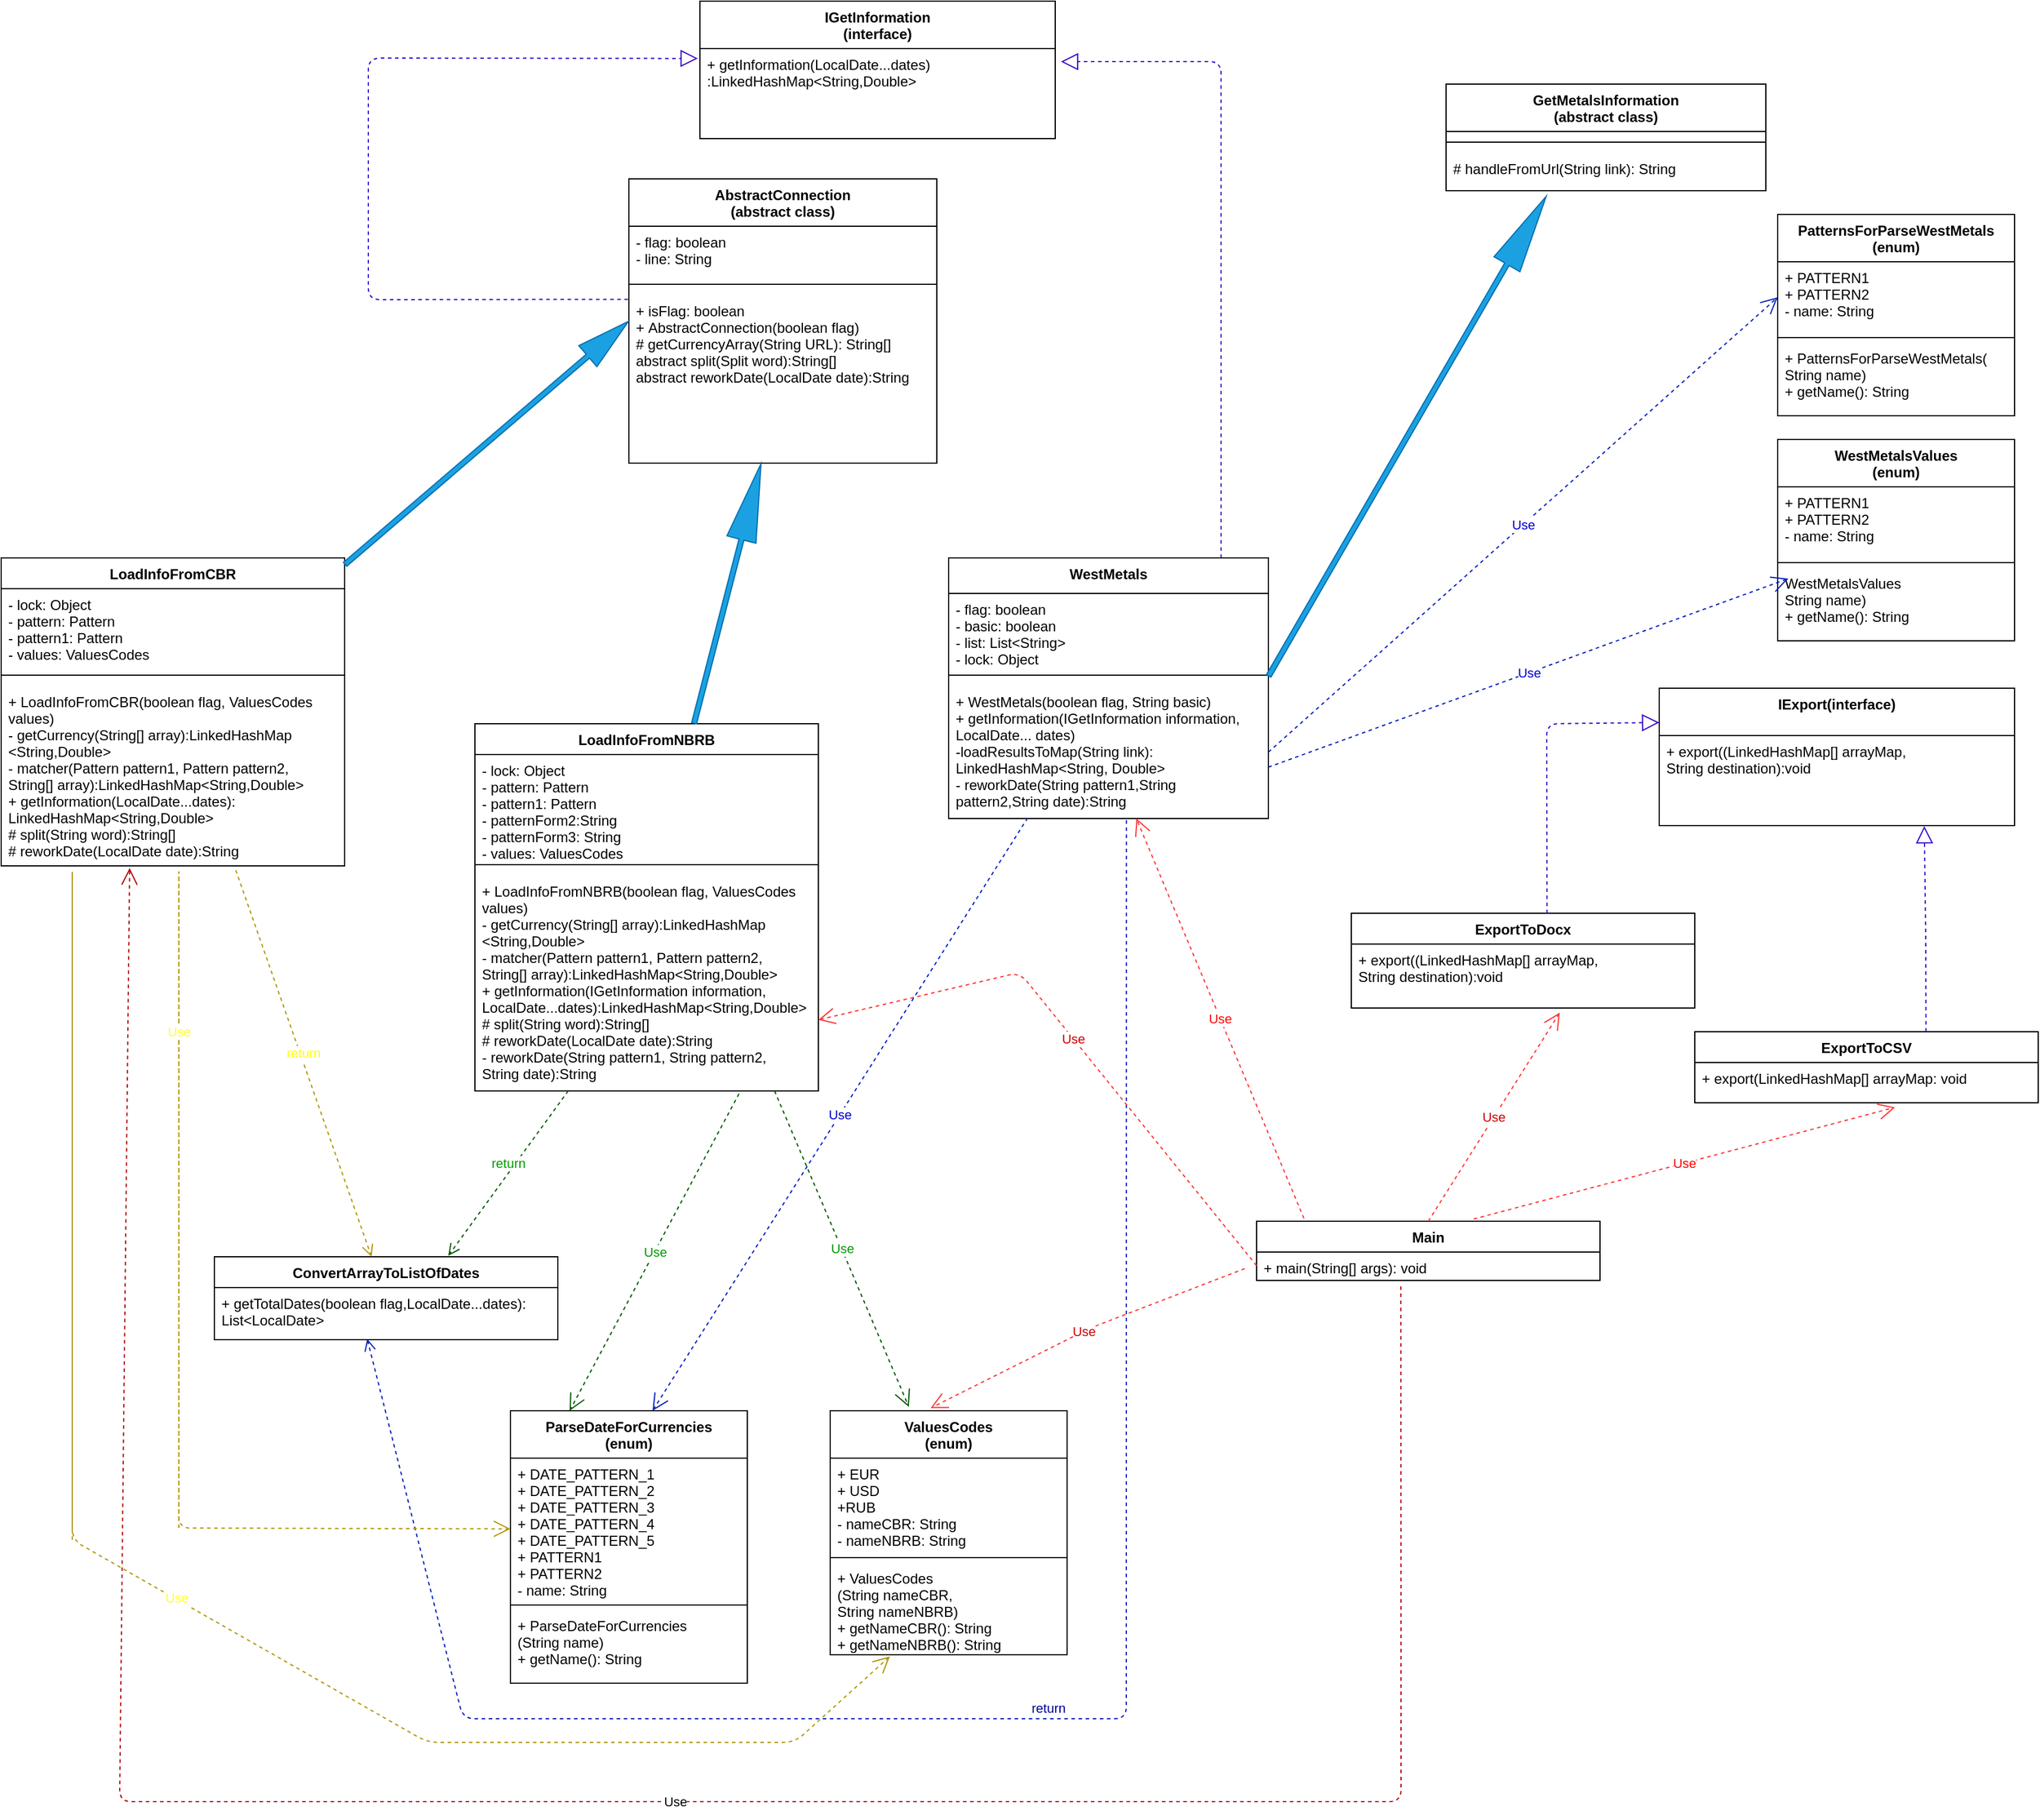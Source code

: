 <mxfile version="14.1.2" type="github">
  <diagram id="C5RBs43oDa-KdzZeNtuy" name="Page-1">
    <mxGraphModel dx="865" dy="457" grid="1" gridSize="10" guides="1" tooltips="1" connect="1" arrows="1" fold="1" page="1" pageScale="1" pageWidth="2336" pageHeight="1654" math="0" shadow="0">
      <root>
        <mxCell id="WIyWlLk6GJQsqaUBKTNV-0" />
        <mxCell id="WIyWlLk6GJQsqaUBKTNV-1" parent="WIyWlLk6GJQsqaUBKTNV-0" />
        <mxCell id="CNIMvo6aaIRVUeu3jZsD-0" value="AbstractConnection&#xa;(abstract class)" style="swimlane;fontStyle=1;align=center;verticalAlign=top;childLayout=stackLayout;horizontal=1;startSize=40;horizontalStack=0;resizeParent=1;resizeParentMax=0;resizeLast=0;collapsible=1;marginBottom=0;" parent="WIyWlLk6GJQsqaUBKTNV-1" vertex="1">
          <mxGeometry x="620" y="180" width="260" height="240" as="geometry" />
        </mxCell>
        <mxCell id="CNIMvo6aaIRVUeu3jZsD-1" value="- flag: boolean&#xa;- line: String" style="text;strokeColor=none;fillColor=none;align=left;verticalAlign=top;spacingLeft=4;spacingRight=4;overflow=hidden;rotatable=0;points=[[0,0.5],[1,0.5]];portConstraint=eastwest;" parent="CNIMvo6aaIRVUeu3jZsD-0" vertex="1">
          <mxGeometry y="40" width="260" height="40" as="geometry" />
        </mxCell>
        <mxCell id="CNIMvo6aaIRVUeu3jZsD-2" value="" style="line;strokeWidth=1;fillColor=none;align=left;verticalAlign=middle;spacingTop=-1;spacingLeft=3;spacingRight=3;rotatable=0;labelPosition=right;points=[];portConstraint=eastwest;" parent="CNIMvo6aaIRVUeu3jZsD-0" vertex="1">
          <mxGeometry y="80" width="260" height="18" as="geometry" />
        </mxCell>
        <mxCell id="CNIMvo6aaIRVUeu3jZsD-3" value="+ isFlag: boolean&#xa;+ AbstractConnection(boolean flag)&#xa;# getCurrencyArray(String URL): String[]&#xa;abstract split(Split word):String[]&#xa;abstract reworkDate(LocalDate date):String" style="text;strokeColor=none;fillColor=none;align=left;verticalAlign=top;spacingLeft=4;spacingRight=4;overflow=hidden;rotatable=0;points=[[0,0.5],[1,0.5]];portConstraint=eastwest;" parent="CNIMvo6aaIRVUeu3jZsD-0" vertex="1">
          <mxGeometry y="98" width="260" height="142" as="geometry" />
        </mxCell>
        <mxCell id="CNIMvo6aaIRVUeu3jZsD-4" value="LoadInfoFromCBR" style="swimlane;fontStyle=1;align=center;verticalAlign=top;childLayout=stackLayout;horizontal=1;startSize=26;horizontalStack=0;resizeParent=1;resizeParentMax=0;resizeLast=0;collapsible=1;marginBottom=0;labelBackgroundColor=#FFFFFF;" parent="WIyWlLk6GJQsqaUBKTNV-1" vertex="1">
          <mxGeometry x="90" y="500" width="290" height="260" as="geometry" />
        </mxCell>
        <mxCell id="CNIMvo6aaIRVUeu3jZsD-5" value="- lock: Object&#xa;- pattern: Pattern&#xa;- pattern1: Pattern&#xa;- values: ValuesCodes&#xa;" style="text;strokeColor=none;fillColor=none;align=left;verticalAlign=top;spacingLeft=4;spacingRight=4;overflow=hidden;rotatable=0;points=[[0,0.5],[1,0.5]];portConstraint=eastwest;" parent="CNIMvo6aaIRVUeu3jZsD-4" vertex="1">
          <mxGeometry y="26" width="290" height="64" as="geometry" />
        </mxCell>
        <mxCell id="CNIMvo6aaIRVUeu3jZsD-6" value="" style="line;strokeWidth=1;fillColor=none;align=left;verticalAlign=middle;spacingTop=-1;spacingLeft=3;spacingRight=3;rotatable=0;labelPosition=right;points=[];portConstraint=eastwest;" parent="CNIMvo6aaIRVUeu3jZsD-4" vertex="1">
          <mxGeometry y="90" width="290" height="18" as="geometry" />
        </mxCell>
        <mxCell id="CNIMvo6aaIRVUeu3jZsD-7" value="+ LoadInfoFromCBR(boolean flag, ValuesCodes &#xa;values)&#xa;- getCurrency(String[] array):LinkedHashMap&#xa;&lt;String,Double&gt;&#xa;- matcher(Pattern pattern1, Pattern pattern2, &#xa;String[] array):LinkedHashMap&lt;String,Double&gt;&#xa;+ getInformation(LocalDate...dates):&#xa;LinkedHashMap&lt;String,Double&gt;&#xa;# split(String word):String[]&#xa;# reworkDate(LocalDate date):String" style="text;strokeColor=none;fillColor=none;align=left;verticalAlign=top;spacingLeft=4;spacingRight=4;overflow=hidden;rotatable=0;points=[[0,0.5],[1,0.5]];portConstraint=eastwest;" parent="CNIMvo6aaIRVUeu3jZsD-4" vertex="1">
          <mxGeometry y="108" width="290" height="152" as="geometry" />
        </mxCell>
        <mxCell id="CNIMvo6aaIRVUeu3jZsD-8" value="LoadInfoFromNBRB" style="swimlane;fontStyle=1;align=center;verticalAlign=top;childLayout=stackLayout;horizontal=1;startSize=26;horizontalStack=0;resizeParent=1;resizeParentMax=0;resizeLast=0;collapsible=1;marginBottom=0;labelBackgroundColor=#FFFFFF;" parent="WIyWlLk6GJQsqaUBKTNV-1" vertex="1">
          <mxGeometry x="490" y="640" width="290" height="310" as="geometry" />
        </mxCell>
        <mxCell id="CNIMvo6aaIRVUeu3jZsD-9" value="- lock: Object&#xa;- pattern: Pattern&#xa;- pattern1: Pattern&#xa;- patternForm2:String&#xa;- patternForm3: String&#xa;- values: ValuesCodes&#xa;" style="text;strokeColor=none;fillColor=none;align=left;verticalAlign=top;spacingLeft=4;spacingRight=4;overflow=hidden;rotatable=0;points=[[0,0.5],[1,0.5]];portConstraint=eastwest;" parent="CNIMvo6aaIRVUeu3jZsD-8" vertex="1">
          <mxGeometry y="26" width="290" height="84" as="geometry" />
        </mxCell>
        <mxCell id="CNIMvo6aaIRVUeu3jZsD-10" value="" style="line;strokeWidth=1;fillColor=none;align=left;verticalAlign=middle;spacingTop=-1;spacingLeft=3;spacingRight=3;rotatable=0;labelPosition=right;points=[];portConstraint=eastwest;" parent="CNIMvo6aaIRVUeu3jZsD-8" vertex="1">
          <mxGeometry y="110" width="290" height="18" as="geometry" />
        </mxCell>
        <mxCell id="CNIMvo6aaIRVUeu3jZsD-11" value="+ LoadInfoFromNBRB(boolean flag, ValuesCodes &#xa;values)&#xa;- getCurrency(String[] array):LinkedHashMap&#xa;&lt;String,Double&gt;&#xa;- matcher(Pattern pattern1, Pattern pattern2, &#xa;String[] array):LinkedHashMap&lt;String,Double&gt;&#xa;+ getInformation(IGetInformation information, &#xa;LocalDate...dates):LinkedHashMap&lt;String,Double&gt;&#xa;# split(String word):String[]&#xa;# reworkDate(LocalDate date):String&#xa;- reworkDate(String pattern1, String pattern2, &#xa;String date):String" style="text;strokeColor=none;fillColor=none;align=left;verticalAlign=top;spacingLeft=4;spacingRight=4;overflow=hidden;rotatable=0;points=[[0,0.5],[1,0.5]];portConstraint=eastwest;" parent="CNIMvo6aaIRVUeu3jZsD-8" vertex="1">
          <mxGeometry y="128" width="290" height="182" as="geometry" />
        </mxCell>
        <mxCell id="CNIMvo6aaIRVUeu3jZsD-13" value="IGetInformation&#xa;(interface)" style="swimlane;fontStyle=1;align=center;verticalAlign=top;childLayout=stackLayout;horizontal=1;startSize=40;horizontalStack=0;resizeParent=1;resizeParentMax=0;resizeLast=0;collapsible=1;marginBottom=0;labelBackgroundColor=#FFFFFF;fontColor=#000000;" parent="WIyWlLk6GJQsqaUBKTNV-1" vertex="1">
          <mxGeometry x="680" y="30" width="300" height="116" as="geometry" />
        </mxCell>
        <mxCell id="CNIMvo6aaIRVUeu3jZsD-16" value="+ getInformation(LocalDate...dates)&#xa;:LinkedHashMap&lt;String,Double&gt;" style="text;strokeColor=none;fillColor=none;align=left;verticalAlign=top;spacingLeft=4;spacingRight=4;overflow=hidden;rotatable=0;points=[[0,0.5],[1,0.5]];portConstraint=eastwest;" parent="CNIMvo6aaIRVUeu3jZsD-13" vertex="1">
          <mxGeometry y="40" width="300" height="76" as="geometry" />
        </mxCell>
        <mxCell id="CNIMvo6aaIRVUeu3jZsD-19" value="ConvertArrayToListOfDates" style="swimlane;fontStyle=1;align=center;verticalAlign=top;childLayout=stackLayout;horizontal=1;startSize=26;horizontalStack=0;resizeParent=1;resizeParentMax=0;resizeLast=0;collapsible=1;marginBottom=0;labelBackgroundColor=#FFFFFF;" parent="WIyWlLk6GJQsqaUBKTNV-1" vertex="1">
          <mxGeometry x="270" y="1090" width="290" height="70" as="geometry" />
        </mxCell>
        <mxCell id="CNIMvo6aaIRVUeu3jZsD-22" value="+ getTotalDates(boolean flag,LocalDate...dates):&#xa;List&lt;LocalDate&gt;" style="text;strokeColor=none;fillColor=none;align=left;verticalAlign=top;spacingLeft=4;spacingRight=4;overflow=hidden;rotatable=0;points=[[0,0.5],[1,0.5]];portConstraint=eastwest;" parent="CNIMvo6aaIRVUeu3jZsD-19" vertex="1">
          <mxGeometry y="26" width="290" height="44" as="geometry" />
        </mxCell>
        <mxCell id="CNIMvo6aaIRVUeu3jZsD-31" value="ParseDateForCurrencies&#xa;(enum)" style="swimlane;fontStyle=1;align=center;verticalAlign=top;childLayout=stackLayout;horizontal=1;startSize=40;horizontalStack=0;resizeParent=1;resizeParentMax=0;resizeLast=0;collapsible=1;marginBottom=0;labelBackgroundColor=#FFFFFF;fontColor=#000000;" parent="WIyWlLk6GJQsqaUBKTNV-1" vertex="1">
          <mxGeometry x="520" y="1220" width="200" height="230" as="geometry" />
        </mxCell>
        <mxCell id="CNIMvo6aaIRVUeu3jZsD-32" value="+ DATE_PATTERN_1&#xa;+ DATE_PATTERN_2&#xa;+ DATE_PATTERN_3&#xa;+ DATE_PATTERN_4&#xa;+ DATE_PATTERN_5&#xa;+ PATTERN1&#xa;+ PATTERN2&#xa;- name: String" style="text;strokeColor=none;fillColor=none;align=left;verticalAlign=top;spacingLeft=4;spacingRight=4;overflow=hidden;rotatable=0;points=[[0,0.5],[1,0.5]];portConstraint=eastwest;" parent="CNIMvo6aaIRVUeu3jZsD-31" vertex="1">
          <mxGeometry y="40" width="200" height="120" as="geometry" />
        </mxCell>
        <mxCell id="CNIMvo6aaIRVUeu3jZsD-33" value="" style="line;strokeWidth=1;fillColor=none;align=left;verticalAlign=middle;spacingTop=-1;spacingLeft=3;spacingRight=3;rotatable=0;labelPosition=right;points=[];portConstraint=eastwest;" parent="CNIMvo6aaIRVUeu3jZsD-31" vertex="1">
          <mxGeometry y="160" width="200" height="8" as="geometry" />
        </mxCell>
        <mxCell id="CNIMvo6aaIRVUeu3jZsD-34" value="+ ParseDateForCurrencies&#xa;(String name)&#xa;+ getName(): String" style="text;strokeColor=none;fillColor=none;align=left;verticalAlign=top;spacingLeft=4;spacingRight=4;overflow=hidden;rotatable=0;points=[[0,0.5],[1,0.5]];portConstraint=eastwest;" parent="CNIMvo6aaIRVUeu3jZsD-31" vertex="1">
          <mxGeometry y="168" width="200" height="62" as="geometry" />
        </mxCell>
        <mxCell id="CNIMvo6aaIRVUeu3jZsD-35" value="ExportToCSV" style="swimlane;fontStyle=1;align=center;verticalAlign=top;childLayout=stackLayout;horizontal=1;startSize=26;horizontalStack=0;resizeParent=1;resizeParentMax=0;resizeLast=0;collapsible=1;marginBottom=0;labelBackgroundColor=#FFFFFF;" parent="WIyWlLk6GJQsqaUBKTNV-1" vertex="1">
          <mxGeometry x="1520" y="900" width="290" height="60" as="geometry" />
        </mxCell>
        <mxCell id="CNIMvo6aaIRVUeu3jZsD-38" value="+ export(LinkedHashMap[] arrayMap: void&#xa;&#xa;" style="text;strokeColor=none;fillColor=none;align=left;verticalAlign=top;spacingLeft=4;spacingRight=4;overflow=hidden;rotatable=0;points=[[0,0.5],[1,0.5]];portConstraint=eastwest;" parent="CNIMvo6aaIRVUeu3jZsD-35" vertex="1">
          <mxGeometry y="26" width="290" height="34" as="geometry" />
        </mxCell>
        <mxCell id="CNIMvo6aaIRVUeu3jZsD-39" value="ExportToDocx" style="swimlane;fontStyle=1;align=center;verticalAlign=top;childLayout=stackLayout;horizontal=1;startSize=26;horizontalStack=0;resizeParent=1;resizeParentMax=0;resizeLast=0;collapsible=1;marginBottom=0;labelBackgroundColor=#FFFFFF;" parent="WIyWlLk6GJQsqaUBKTNV-1" vertex="1">
          <mxGeometry x="1230" y="800" width="290" height="80" as="geometry" />
        </mxCell>
        <mxCell id="CNIMvo6aaIRVUeu3jZsD-40" value="+ export((LinkedHashMap[] arrayMap,&#xa;String destination):void" style="text;strokeColor=none;fillColor=none;align=left;verticalAlign=top;spacingLeft=4;spacingRight=4;overflow=hidden;rotatable=0;points=[[0,0.5],[1,0.5]];portConstraint=eastwest;" parent="CNIMvo6aaIRVUeu3jZsD-39" vertex="1">
          <mxGeometry y="26" width="290" height="54" as="geometry" />
        </mxCell>
        <mxCell id="CNIMvo6aaIRVUeu3jZsD-45" value="WestMetals" style="swimlane;fontStyle=1;align=center;verticalAlign=top;childLayout=stackLayout;horizontal=1;startSize=30;horizontalStack=0;resizeParent=1;resizeParentMax=0;resizeLast=0;collapsible=1;marginBottom=0;" parent="WIyWlLk6GJQsqaUBKTNV-1" vertex="1">
          <mxGeometry x="890" y="500" width="270" height="220" as="geometry" />
        </mxCell>
        <mxCell id="CNIMvo6aaIRVUeu3jZsD-46" value="- flag: boolean&#xa;- basic: boolean&#xa;- list: List&lt;String&gt;&#xa;- lock: Object&#xa;" style="text;strokeColor=none;fillColor=none;align=left;verticalAlign=top;spacingLeft=4;spacingRight=4;overflow=hidden;rotatable=0;points=[[0,0.5],[1,0.5]];portConstraint=eastwest;" parent="CNIMvo6aaIRVUeu3jZsD-45" vertex="1">
          <mxGeometry y="30" width="270" height="60" as="geometry" />
        </mxCell>
        <mxCell id="CNIMvo6aaIRVUeu3jZsD-47" value="" style="line;strokeWidth=1;fillColor=none;align=left;verticalAlign=middle;spacingTop=-1;spacingLeft=3;spacingRight=3;rotatable=0;labelPosition=right;points=[];portConstraint=eastwest;" parent="CNIMvo6aaIRVUeu3jZsD-45" vertex="1">
          <mxGeometry y="90" width="270" height="18" as="geometry" />
        </mxCell>
        <mxCell id="CNIMvo6aaIRVUeu3jZsD-48" value="+ WestMetals(boolean flag, String basic)&#xa;+ getInformation(IGetInformation information, &#xa;LocalDate... dates)&#xa;-loadResultsToMap(String link):&#xa;LinkedHashMap&lt;String, Double&gt;&#xa;- reworkDate(String pattern1,String &#xa;pattern2,String date):String" style="text;strokeColor=none;fillColor=none;align=left;verticalAlign=top;spacingLeft=4;spacingRight=4;overflow=hidden;rotatable=0;points=[[0,0.5],[1,0.5]];portConstraint=eastwest;" parent="CNIMvo6aaIRVUeu3jZsD-45" vertex="1">
          <mxGeometry y="108" width="270" height="112" as="geometry" />
        </mxCell>
        <mxCell id="CNIMvo6aaIRVUeu3jZsD-49" value="Main" style="swimlane;fontStyle=1;align=center;verticalAlign=top;childLayout=stackLayout;horizontal=1;startSize=26;horizontalStack=0;resizeParent=1;resizeParentMax=0;resizeLast=0;collapsible=1;marginBottom=0;labelBackgroundColor=#FFFFFF;" parent="WIyWlLk6GJQsqaUBKTNV-1" vertex="1">
          <mxGeometry x="1150" y="1060" width="290" height="50" as="geometry">
            <mxRectangle x="1160" y="710" width="60" height="26" as="alternateBounds" />
          </mxGeometry>
        </mxCell>
        <mxCell id="CNIMvo6aaIRVUeu3jZsD-50" value="+ main(String[] args): void&#xa;&#xa;" style="text;strokeColor=none;fillColor=none;align=left;verticalAlign=top;spacingLeft=4;spacingRight=4;overflow=hidden;rotatable=0;points=[[0,0.5],[1,0.5]];portConstraint=eastwest;" parent="CNIMvo6aaIRVUeu3jZsD-49" vertex="1">
          <mxGeometry y="26" width="290" height="24" as="geometry" />
        </mxCell>
        <mxCell id="CNIMvo6aaIRVUeu3jZsD-52" value="" style="endArrow=block;dashed=1;endFill=0;endSize=12;html=1;fontColor=#000000;entryX=1.016;entryY=0.145;entryDx=0;entryDy=0;entryPerimeter=0;exitX=0.852;exitY=0;exitDx=0;exitDy=0;exitPerimeter=0;fillColor=#6a00ff;strokeColor=#3700CC;" parent="WIyWlLk6GJQsqaUBKTNV-1" source="CNIMvo6aaIRVUeu3jZsD-45" target="CNIMvo6aaIRVUeu3jZsD-16" edge="1">
          <mxGeometry width="160" relative="1" as="geometry">
            <mxPoint x="630" y="304" as="sourcePoint" />
            <mxPoint x="790" y="304" as="targetPoint" />
            <Array as="points">
              <mxPoint x="1120" y="81" />
            </Array>
          </mxGeometry>
        </mxCell>
        <mxCell id="CNIMvo6aaIRVUeu3jZsD-60" value="" style="shape=flexArrow;endArrow=classic;html=1;strokeColor=#006EAF;fontColor=#000000;strokeWidth=1;endSize=14.714;rounded=0;shadow=0;sketch=0;width=4.286;endWidth=18.163;entryX=0;entryY=0.5;entryDx=0;entryDy=0;fillColor=#1ba1e2;" parent="WIyWlLk6GJQsqaUBKTNV-1" source="CNIMvo6aaIRVUeu3jZsD-4" target="CNIMvo6aaIRVUeu3jZsD-0" edge="1">
          <mxGeometry width="50" height="50" relative="1" as="geometry">
            <mxPoint x="347.6" y="501.9" as="sourcePoint" />
            <mxPoint x="10" y="550" as="targetPoint" />
          </mxGeometry>
        </mxCell>
        <mxCell id="CNIMvo6aaIRVUeu3jZsD-61" value="return" style="html=1;verticalAlign=bottom;endArrow=open;dashed=1;endSize=8;shadow=0;strokeColor=#005700;strokeWidth=1;entryX=0.681;entryY=-0.012;entryDx=0;entryDy=0;entryPerimeter=0;fillColor=#008a00;fontColor=#009900;" parent="WIyWlLk6GJQsqaUBKTNV-1" source="CNIMvo6aaIRVUeu3jZsD-11" target="CNIMvo6aaIRVUeu3jZsD-19" edge="1">
          <mxGeometry relative="1" as="geometry">
            <mxPoint x="760" y="740" as="sourcePoint" />
            <mxPoint x="770" y="810" as="targetPoint" />
          </mxGeometry>
        </mxCell>
        <mxCell id="CNIMvo6aaIRVUeu3jZsD-69" value="Use" style="endArrow=open;endSize=12;dashed=1;html=1;shadow=0;strokeColor=#001DBC;strokeWidth=1;entryX=0;entryY=0.5;entryDx=0;entryDy=0;fillColor=#0050ef;fontColor=#0000CC;exitX=1;exitY=0.5;exitDx=0;exitDy=0;" parent="WIyWlLk6GJQsqaUBKTNV-1" source="CNIMvo6aaIRVUeu3jZsD-48" target="6wGe9pjqTLlq7Jo_1dCh-10" edge="1">
          <mxGeometry width="160" relative="1" as="geometry">
            <mxPoint x="1160" y="690" as="sourcePoint" />
            <mxPoint x="1390" y="830" as="targetPoint" />
          </mxGeometry>
        </mxCell>
        <mxCell id="CNIMvo6aaIRVUeu3jZsD-73" value="Use" style="endArrow=open;endSize=12;dashed=1;html=1;shadow=0;strokeWidth=1;entryX=0.607;entryY=1.071;entryDx=0;entryDy=0;entryPerimeter=0;exitX=0.5;exitY=0;exitDx=0;exitDy=0;strokeColor=#FF3333;fontColor=#CC0000;" parent="WIyWlLk6GJQsqaUBKTNV-1" source="CNIMvo6aaIRVUeu3jZsD-49" target="CNIMvo6aaIRVUeu3jZsD-40" edge="1">
          <mxGeometry width="160" relative="1" as="geometry">
            <mxPoint x="1700" y="530" as="sourcePoint" />
            <mxPoint x="1800" y="400" as="targetPoint" />
          </mxGeometry>
        </mxCell>
        <mxCell id="CNIMvo6aaIRVUeu3jZsD-74" value="Use" style="endArrow=open;endSize=12;dashed=1;html=1;shadow=0;strokeWidth=1;entryX=0.583;entryY=1.113;entryDx=0;entryDy=0;entryPerimeter=0;exitX=0.632;exitY=-0.037;exitDx=0;exitDy=0;exitPerimeter=0;strokeColor=#FF3333;fontColor=#FF0000;" parent="WIyWlLk6GJQsqaUBKTNV-1" source="CNIMvo6aaIRVUeu3jZsD-49" target="CNIMvo6aaIRVUeu3jZsD-38" edge="1">
          <mxGeometry width="160" relative="1" as="geometry">
            <mxPoint x="1760" y="370" as="sourcePoint" />
            <mxPoint x="1920" y="370" as="targetPoint" />
          </mxGeometry>
        </mxCell>
        <mxCell id="CNIMvo6aaIRVUeu3jZsD-78" value="" style="shape=flexArrow;endArrow=classic;html=1;strokeColor=#006EAF;strokeWidth=1;endSize=21.7;rounded=0;shadow=0;sketch=0;width=4.286;fontColor=#D4E1F5;fillColor=#1ba1e2;" parent="WIyWlLk6GJQsqaUBKTNV-1" source="CNIMvo6aaIRVUeu3jZsD-8" target="CNIMvo6aaIRVUeu3jZsD-3" edge="1">
          <mxGeometry width="50" height="50" relative="1" as="geometry">
            <mxPoint x="690" y="640" as="sourcePoint" />
            <mxPoint x="571" y="494" as="targetPoint" />
          </mxGeometry>
        </mxCell>
        <mxCell id="CNIMvo6aaIRVUeu3jZsD-80" value="" style="endArrow=block;dashed=1;endFill=0;endSize=12;html=1;fontColor=#000000;entryX=-0.006;entryY=0.11;entryDx=0;entryDy=0;entryPerimeter=0;fillColor=#6a00ff;strokeColor=#3700CC;exitX=-0.003;exitY=0.026;exitDx=0;exitDy=0;exitPerimeter=0;" parent="WIyWlLk6GJQsqaUBKTNV-1" source="CNIMvo6aaIRVUeu3jZsD-3" target="CNIMvo6aaIRVUeu3jZsD-16" edge="1">
          <mxGeometry width="160" relative="1" as="geometry">
            <mxPoint x="570" y="240" as="sourcePoint" />
            <mxPoint x="900" y="140" as="targetPoint" />
            <Array as="points">
              <mxPoint x="400" y="282" />
              <mxPoint x="400" y="260" />
              <mxPoint x="400" y="78" />
            </Array>
          </mxGeometry>
        </mxCell>
        <mxCell id="CNIMvo6aaIRVUeu3jZsD-81" value="return" style="html=1;verticalAlign=bottom;endArrow=open;dashed=1;endSize=8;shadow=0;strokeColor=#B09500;strokeWidth=1;exitX=0.683;exitY=1.024;exitDx=0;exitDy=0;exitPerimeter=0;fillColor=#e3c800;fontColor=#FFFF00;" parent="WIyWlLk6GJQsqaUBKTNV-1" source="CNIMvo6aaIRVUeu3jZsD-7" edge="1" target="CNIMvo6aaIRVUeu3jZsD-19">
          <mxGeometry relative="1" as="geometry">
            <mxPoint x="441.929" y="941.8" as="sourcePoint" />
            <mxPoint x="380.0" y="1150.0" as="targetPoint" />
          </mxGeometry>
        </mxCell>
        <mxCell id="CNIMvo6aaIRVUeu3jZsD-82" value="return" style="html=1;verticalAlign=bottom;endArrow=open;dashed=1;endSize=8;shadow=0;strokeWidth=1;exitX=0.556;exitY=1.013;exitDx=0;exitDy=0;exitPerimeter=0;entryX=0.445;entryY=0.986;entryDx=0;entryDy=0;entryPerimeter=0;strokeColor=#001DBC;fillColor=#0050ef;fontColor=#000099;" parent="WIyWlLk6GJQsqaUBKTNV-1" source="CNIMvo6aaIRVUeu3jZsD-48" target="CNIMvo6aaIRVUeu3jZsD-22" edge="1">
          <mxGeometry relative="1" as="geometry">
            <mxPoint x="1090" y="809.998" as="sourcePoint" />
            <mxPoint x="450" y="1480" as="targetPoint" />
            <Array as="points">
              <mxPoint x="1040" y="1480" />
              <mxPoint x="480" y="1480" />
            </Array>
          </mxGeometry>
        </mxCell>
        <mxCell id="CNIMvo6aaIRVUeu3jZsD-83" value="Use" style="endArrow=open;endSize=12;dashed=1;html=1;shadow=0;strokeColor=#005700;strokeWidth=1;exitX=0.769;exitY=1.013;exitDx=0;exitDy=0;exitPerimeter=0;entryX=0.25;entryY=0;entryDx=0;entryDy=0;fillColor=#008a00;fontColor=#009900;" parent="WIyWlLk6GJQsqaUBKTNV-1" source="CNIMvo6aaIRVUeu3jZsD-11" target="CNIMvo6aaIRVUeu3jZsD-31" edge="1">
          <mxGeometry width="160" relative="1" as="geometry">
            <mxPoint x="925.1" y="763.36" as="sourcePoint" />
            <mxPoint x="710.0" y="1150.0" as="targetPoint" />
          </mxGeometry>
        </mxCell>
        <mxCell id="CNIMvo6aaIRVUeu3jZsD-84" value="Use" style="endArrow=open;endSize=12;dashed=1;html=1;shadow=0;strokeColor=#B09500;strokeWidth=1;fillColor=#e3c800;fontColor=#FFFF33;" parent="WIyWlLk6GJQsqaUBKTNV-1" edge="1" target="CNIMvo6aaIRVUeu3jZsD-32">
          <mxGeometry width="160" relative="1" as="geometry">
            <mxPoint x="240" y="1319" as="sourcePoint" />
            <mxPoint x="710" y="1319" as="targetPoint" />
            <Array as="points">
              <mxPoint x="240" y="760" />
              <mxPoint x="240" y="1319" />
            </Array>
          </mxGeometry>
        </mxCell>
        <mxCell id="CNIMvo6aaIRVUeu3jZsD-85" value="Use" style="endArrow=open;endSize=12;dashed=1;html=1;shadow=0;strokeWidth=1;exitX=0.5;exitY=0;exitDx=0;exitDy=0;strokeColor=#FF3333;fontColor=#FF0000;" parent="WIyWlLk6GJQsqaUBKTNV-1" target="CNIMvo6aaIRVUeu3jZsD-48" edge="1">
          <mxGeometry width="160" relative="1" as="geometry">
            <mxPoint x="1190" y="1057.59" as="sourcePoint" />
            <mxPoint x="1301.03" y="860.004" as="targetPoint" />
          </mxGeometry>
        </mxCell>
        <mxCell id="CNIMvo6aaIRVUeu3jZsD-86" value="Use" style="endArrow=open;endSize=12;dashed=1;html=1;shadow=0;strokeWidth=1;fontColor=#000000;exitX=0.42;exitY=1.208;exitDx=0;exitDy=0;exitPerimeter=0;entryX=0.374;entryY=1.012;entryDx=0;entryDy=0;entryPerimeter=0;strokeColor=#B20000;fillColor=#e51400;" parent="WIyWlLk6GJQsqaUBKTNV-1" source="CNIMvo6aaIRVUeu3jZsD-50" target="CNIMvo6aaIRVUeu3jZsD-7" edge="1">
          <mxGeometry x="-0.091" width="160" relative="1" as="geometry">
            <mxPoint x="1261.96" y="1469.59" as="sourcePoint" />
            <mxPoint x="170" y="1550" as="targetPoint" />
            <Array as="points">
              <mxPoint x="1272" y="1550" />
              <mxPoint x="190" y="1550" />
            </Array>
            <mxPoint x="-1" as="offset" />
          </mxGeometry>
        </mxCell>
        <mxCell id="CNIMvo6aaIRVUeu3jZsD-87" value="Use" style="endArrow=open;endSize=12;dashed=1;html=1;shadow=0;strokeWidth=1;exitX=0;exitY=0.75;exitDx=0;exitDy=0;strokeColor=#FF3333;fontColor=#CC0000;" parent="WIyWlLk6GJQsqaUBKTNV-1" source="CNIMvo6aaIRVUeu3jZsD-49" edge="1">
          <mxGeometry width="160" relative="1" as="geometry">
            <mxPoint x="911.96" y="1189.59" as="sourcePoint" />
            <mxPoint x="779.996" y="890" as="targetPoint" />
            <Array as="points">
              <mxPoint x="950" y="850" />
            </Array>
          </mxGeometry>
        </mxCell>
        <mxCell id="6wGe9pjqTLlq7Jo_1dCh-0" value="IExport(interface)" style="swimlane;fontStyle=1;align=center;verticalAlign=top;childLayout=stackLayout;horizontal=1;startSize=40;horizontalStack=0;resizeParent=1;resizeParentMax=0;resizeLast=0;collapsible=1;marginBottom=0;labelBackgroundColor=#FFFFFF;fontColor=#000000;" vertex="1" parent="WIyWlLk6GJQsqaUBKTNV-1">
          <mxGeometry x="1490" y="610" width="300" height="116" as="geometry" />
        </mxCell>
        <mxCell id="6wGe9pjqTLlq7Jo_1dCh-1" value="+ export((LinkedHashMap[] arrayMap,&#xa;String destination):void" style="text;strokeColor=none;fillColor=none;align=left;verticalAlign=top;spacingLeft=4;spacingRight=4;overflow=hidden;rotatable=0;points=[[0,0.5],[1,0.5]];portConstraint=eastwest;" vertex="1" parent="6wGe9pjqTLlq7Jo_1dCh-0">
          <mxGeometry y="40" width="300" height="76" as="geometry" />
        </mxCell>
        <mxCell id="6wGe9pjqTLlq7Jo_1dCh-2" value="" style="endArrow=block;dashed=1;endFill=0;endSize=12;html=1;fontColor=#000000;entryX=0;entryY=0.25;entryDx=0;entryDy=0;exitX=0.852;exitY=0;exitDx=0;exitDy=0;exitPerimeter=0;fillColor=#6a00ff;strokeColor=#3700CC;" edge="1" parent="WIyWlLk6GJQsqaUBKTNV-1" target="6wGe9pjqTLlq7Jo_1dCh-0">
          <mxGeometry width="160" relative="1" as="geometry">
            <mxPoint x="1395.24" y="800" as="sourcePoint" />
            <mxPoint x="1260.0" y="381.02" as="targetPoint" />
            <Array as="points">
              <mxPoint x="1395" y="640" />
            </Array>
          </mxGeometry>
        </mxCell>
        <mxCell id="6wGe9pjqTLlq7Jo_1dCh-3" value="" style="endArrow=block;dashed=1;endFill=0;endSize=12;html=1;fontColor=#000000;exitX=0.852;exitY=0;exitDx=0;exitDy=0;exitPerimeter=0;fillColor=#6a00ff;strokeColor=#3700CC;entryX=0.746;entryY=1.006;entryDx=0;entryDy=0;entryPerimeter=0;" edge="1" parent="WIyWlLk6GJQsqaUBKTNV-1" target="6wGe9pjqTLlq7Jo_1dCh-1">
          <mxGeometry width="160" relative="1" as="geometry">
            <mxPoint x="1715.24" y="900" as="sourcePoint" />
            <mxPoint x="1720" y="732" as="targetPoint" />
            <Array as="points">
              <mxPoint x="1715" y="820" />
            </Array>
          </mxGeometry>
        </mxCell>
        <mxCell id="6wGe9pjqTLlq7Jo_1dCh-4" value="GetMetalsInformation&#xa;(abstract class)" style="swimlane;fontStyle=1;align=center;verticalAlign=top;childLayout=stackLayout;horizontal=1;startSize=40;horizontalStack=0;resizeParent=1;resizeParentMax=0;resizeLast=0;collapsible=1;marginBottom=0;" vertex="1" parent="WIyWlLk6GJQsqaUBKTNV-1">
          <mxGeometry x="1310" y="100" width="270" height="90" as="geometry" />
        </mxCell>
        <mxCell id="6wGe9pjqTLlq7Jo_1dCh-6" value="" style="line;strokeWidth=1;fillColor=none;align=left;verticalAlign=middle;spacingTop=-1;spacingLeft=3;spacingRight=3;rotatable=0;labelPosition=right;points=[];portConstraint=eastwest;" vertex="1" parent="6wGe9pjqTLlq7Jo_1dCh-4">
          <mxGeometry y="40" width="270" height="18" as="geometry" />
        </mxCell>
        <mxCell id="6wGe9pjqTLlq7Jo_1dCh-7" value="# handleFromUrl(String link): String" style="text;strokeColor=none;fillColor=none;align=left;verticalAlign=top;spacingLeft=4;spacingRight=4;overflow=hidden;rotatable=0;points=[[0,0.5],[1,0.5]];portConstraint=eastwest;" vertex="1" parent="6wGe9pjqTLlq7Jo_1dCh-4">
          <mxGeometry y="58" width="270" height="32" as="geometry" />
        </mxCell>
        <mxCell id="6wGe9pjqTLlq7Jo_1dCh-8" value="" style="shape=flexArrow;endArrow=classic;html=1;strokeColor=#006EAF;strokeWidth=1;endSize=21.7;rounded=0;shadow=0;sketch=0;width=4.286;fontColor=#D4E1F5;fillColor=#1ba1e2;entryX=0.314;entryY=1.138;entryDx=0;entryDy=0;entryPerimeter=0;" edge="1" parent="WIyWlLk6GJQsqaUBKTNV-1" target="6wGe9pjqTLlq7Jo_1dCh-7">
          <mxGeometry width="50" height="50" relative="1" as="geometry">
            <mxPoint x="1159.996" y="600" as="sourcePoint" />
            <mxPoint x="1216.723" y="380" as="targetPoint" />
          </mxGeometry>
        </mxCell>
        <mxCell id="6wGe9pjqTLlq7Jo_1dCh-9" value="PatternsForParseWestMetals&#xa;(enum)" style="swimlane;fontStyle=1;align=center;verticalAlign=top;childLayout=stackLayout;horizontal=1;startSize=40;horizontalStack=0;resizeParent=1;resizeParentMax=0;resizeLast=0;collapsible=1;marginBottom=0;labelBackgroundColor=#FFFFFF;fontColor=#000000;" vertex="1" parent="WIyWlLk6GJQsqaUBKTNV-1">
          <mxGeometry x="1590" y="210" width="200" height="170" as="geometry" />
        </mxCell>
        <mxCell id="6wGe9pjqTLlq7Jo_1dCh-10" value="+ PATTERN1&#xa;+ PATTERN2&#xa;- name: String&#xa;" style="text;strokeColor=none;fillColor=none;align=left;verticalAlign=top;spacingLeft=4;spacingRight=4;overflow=hidden;rotatable=0;points=[[0,0.5],[1,0.5]];portConstraint=eastwest;" vertex="1" parent="6wGe9pjqTLlq7Jo_1dCh-9">
          <mxGeometry y="40" width="200" height="60" as="geometry" />
        </mxCell>
        <mxCell id="6wGe9pjqTLlq7Jo_1dCh-11" value="" style="line;strokeWidth=1;fillColor=none;align=left;verticalAlign=middle;spacingTop=-1;spacingLeft=3;spacingRight=3;rotatable=0;labelPosition=right;points=[];portConstraint=eastwest;" vertex="1" parent="6wGe9pjqTLlq7Jo_1dCh-9">
          <mxGeometry y="100" width="200" height="8" as="geometry" />
        </mxCell>
        <mxCell id="6wGe9pjqTLlq7Jo_1dCh-12" value="+ PatternsForParseWestMetals(&#xa;String name)&#xa;+ getName(): String" style="text;strokeColor=none;fillColor=none;align=left;verticalAlign=top;spacingLeft=4;spacingRight=4;overflow=hidden;rotatable=0;points=[[0,0.5],[1,0.5]];portConstraint=eastwest;" vertex="1" parent="6wGe9pjqTLlq7Jo_1dCh-9">
          <mxGeometry y="108" width="200" height="62" as="geometry" />
        </mxCell>
        <mxCell id="6wGe9pjqTLlq7Jo_1dCh-13" value="WestMetalsValues&#xa;(enum)" style="swimlane;fontStyle=1;align=center;verticalAlign=top;childLayout=stackLayout;horizontal=1;startSize=40;horizontalStack=0;resizeParent=1;resizeParentMax=0;resizeLast=0;collapsible=1;marginBottom=0;labelBackgroundColor=#FFFFFF;fontColor=#000000;" vertex="1" parent="WIyWlLk6GJQsqaUBKTNV-1">
          <mxGeometry x="1590" y="400" width="200" height="170" as="geometry" />
        </mxCell>
        <mxCell id="6wGe9pjqTLlq7Jo_1dCh-14" value="+ PATTERN1&#xa;+ PATTERN2&#xa;- name: String&#xa;" style="text;strokeColor=none;fillColor=none;align=left;verticalAlign=top;spacingLeft=4;spacingRight=4;overflow=hidden;rotatable=0;points=[[0,0.5],[1,0.5]];portConstraint=eastwest;" vertex="1" parent="6wGe9pjqTLlq7Jo_1dCh-13">
          <mxGeometry y="40" width="200" height="60" as="geometry" />
        </mxCell>
        <mxCell id="6wGe9pjqTLlq7Jo_1dCh-15" value="" style="line;strokeWidth=1;fillColor=none;align=left;verticalAlign=middle;spacingTop=-1;spacingLeft=3;spacingRight=3;rotatable=0;labelPosition=right;points=[];portConstraint=eastwest;" vertex="1" parent="6wGe9pjqTLlq7Jo_1dCh-13">
          <mxGeometry y="100" width="200" height="8" as="geometry" />
        </mxCell>
        <mxCell id="6wGe9pjqTLlq7Jo_1dCh-16" value="WestMetalsValues&#xa;String name)&#xa;+ getName(): String" style="text;strokeColor=none;fillColor=none;align=left;verticalAlign=top;spacingLeft=4;spacingRight=4;overflow=hidden;rotatable=0;points=[[0,0.5],[1,0.5]];portConstraint=eastwest;" vertex="1" parent="6wGe9pjqTLlq7Jo_1dCh-13">
          <mxGeometry y="108" width="200" height="62" as="geometry" />
        </mxCell>
        <mxCell id="6wGe9pjqTLlq7Jo_1dCh-17" value="Use" style="endArrow=open;endSize=12;dashed=1;html=1;shadow=0;strokeColor=#001DBC;strokeWidth=1;entryX=-0.005;entryY=-0.008;entryDx=0;entryDy=0;entryPerimeter=0;fillColor=#0050ef;fontColor=#0000CC;exitX=1;exitY=0.613;exitDx=0;exitDy=0;exitPerimeter=0;" edge="1" parent="WIyWlLk6GJQsqaUBKTNV-1" source="CNIMvo6aaIRVUeu3jZsD-48">
          <mxGeometry width="160" relative="1" as="geometry">
            <mxPoint x="1170" y="700" as="sourcePoint" />
            <mxPoint x="1599.0" y="517.504" as="targetPoint" />
          </mxGeometry>
        </mxCell>
        <mxCell id="6wGe9pjqTLlq7Jo_1dCh-18" value="Use" style="endArrow=open;endSize=12;dashed=1;html=1;shadow=0;strokeColor=#001DBC;strokeWidth=1;entryX=0.6;entryY=0;entryDx=0;entryDy=0;entryPerimeter=0;fillColor=#0050ef;fontColor=#0000CC;exitX=0.247;exitY=0.996;exitDx=0;exitDy=0;exitPerimeter=0;" edge="1" parent="WIyWlLk6GJQsqaUBKTNV-1" source="CNIMvo6aaIRVUeu3jZsD-48" target="CNIMvo6aaIRVUeu3jZsD-31">
          <mxGeometry width="160" relative="1" as="geometry">
            <mxPoint x="850" y="1021.22" as="sourcePoint" />
            <mxPoint x="1289.0" y="838.774" as="targetPoint" />
          </mxGeometry>
        </mxCell>
        <mxCell id="6wGe9pjqTLlq7Jo_1dCh-19" value="ValuesCodes&#xa;(enum)" style="swimlane;fontStyle=1;align=center;verticalAlign=top;childLayout=stackLayout;horizontal=1;startSize=40;horizontalStack=0;resizeParent=1;resizeParentMax=0;resizeLast=0;collapsible=1;marginBottom=0;labelBackgroundColor=#FFFFFF;fontColor=#000000;" vertex="1" parent="WIyWlLk6GJQsqaUBKTNV-1">
          <mxGeometry x="790" y="1220" width="200" height="206" as="geometry" />
        </mxCell>
        <mxCell id="6wGe9pjqTLlq7Jo_1dCh-20" value="+ EUR&#xa;+ USD&#xa;+RUB&#xa;- nameCBR: String&#xa;- nameNBRB: String" style="text;strokeColor=none;fillColor=none;align=left;verticalAlign=top;spacingLeft=4;spacingRight=4;overflow=hidden;rotatable=0;points=[[0,0.5],[1,0.5]];portConstraint=eastwest;" vertex="1" parent="6wGe9pjqTLlq7Jo_1dCh-19">
          <mxGeometry y="40" width="200" height="80" as="geometry" />
        </mxCell>
        <mxCell id="6wGe9pjqTLlq7Jo_1dCh-21" value="" style="line;strokeWidth=1;fillColor=none;align=left;verticalAlign=middle;spacingTop=-1;spacingLeft=3;spacingRight=3;rotatable=0;labelPosition=right;points=[];portConstraint=eastwest;" vertex="1" parent="6wGe9pjqTLlq7Jo_1dCh-19">
          <mxGeometry y="120" width="200" height="8" as="geometry" />
        </mxCell>
        <mxCell id="6wGe9pjqTLlq7Jo_1dCh-22" value="+ ValuesCodes&#xa;(String nameCBR, &#xa;String nameNBRB)&#xa;+ getNameCBR(): String&#xa;+ getNameNBRB(): String" style="text;strokeColor=none;fillColor=none;align=left;verticalAlign=top;spacingLeft=4;spacingRight=4;overflow=hidden;rotatable=0;points=[[0,0.5],[1,0.5]];portConstraint=eastwest;" vertex="1" parent="6wGe9pjqTLlq7Jo_1dCh-19">
          <mxGeometry y="128" width="200" height="78" as="geometry" />
        </mxCell>
        <mxCell id="6wGe9pjqTLlq7Jo_1dCh-23" value="Use" style="endArrow=open;endSize=12;dashed=1;html=1;shadow=0;strokeWidth=1;strokeColor=#FF3333;fontColor=#CC0000;entryX=0.424;entryY=-0.011;entryDx=0;entryDy=0;entryPerimeter=0;" edge="1" parent="WIyWlLk6GJQsqaUBKTNV-1" target="6wGe9pjqTLlq7Jo_1dCh-19">
          <mxGeometry width="160" relative="1" as="geometry">
            <mxPoint x="1140" y="1100" as="sourcePoint" />
            <mxPoint x="797.996" y="1100" as="targetPoint" />
            <Array as="points">
              <mxPoint x="1010" y="1150" />
            </Array>
          </mxGeometry>
        </mxCell>
        <mxCell id="6wGe9pjqTLlq7Jo_1dCh-24" value="Use" style="endArrow=open;endSize=12;dashed=1;html=1;shadow=0;strokeColor=#005700;strokeWidth=1;exitX=0.769;exitY=1.013;exitDx=0;exitDy=0;exitPerimeter=0;entryX=0.332;entryY=-0.016;entryDx=0;entryDy=0;fillColor=#008a00;fontColor=#009900;entryPerimeter=0;" edge="1" parent="WIyWlLk6GJQsqaUBKTNV-1" target="6wGe9pjqTLlq7Jo_1dCh-19">
          <mxGeometry width="160" relative="1" as="geometry">
            <mxPoint x="743.01" y="949.996" as="sourcePoint" />
            <mxPoint x="600" y="1217.63" as="targetPoint" />
          </mxGeometry>
        </mxCell>
        <mxCell id="6wGe9pjqTLlq7Jo_1dCh-26" value="Use" style="endArrow=open;endSize=12;dashed=1;html=1;shadow=0;strokeColor=#B09500;strokeWidth=1;fillColor=#e3c800;fontColor=#FFFF33;entryX=0.252;entryY=1.018;entryDx=0;entryDy=0;entryPerimeter=0;" edge="1" parent="WIyWlLk6GJQsqaUBKTNV-1" target="6wGe9pjqTLlq7Jo_1dCh-22">
          <mxGeometry x="0.302" y="1" width="160" relative="1" as="geometry">
            <mxPoint x="150" y="1329" as="sourcePoint" />
            <mxPoint x="820" y="1500" as="targetPoint" />
            <Array as="points">
              <mxPoint x="150" y="760" />
              <mxPoint x="150" y="1329" />
              <mxPoint x="450" y="1500" />
              <mxPoint x="760" y="1500" />
            </Array>
            <mxPoint x="1" as="offset" />
          </mxGeometry>
        </mxCell>
      </root>
    </mxGraphModel>
  </diagram>
</mxfile>
